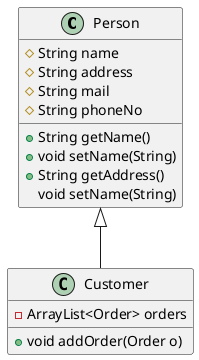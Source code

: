 @startuml
'https://plantuml.com/class-diagram

class Person{
# String name
# String address
# String mail
# String phoneNo

+ String getName()
+ void setName(String)
+ String getAddress()
void setName(String)
}

class Customer{
- ArrayList<Order> orders

+ void addOrder(Order o)
}

Person <|--Customer

@enduml